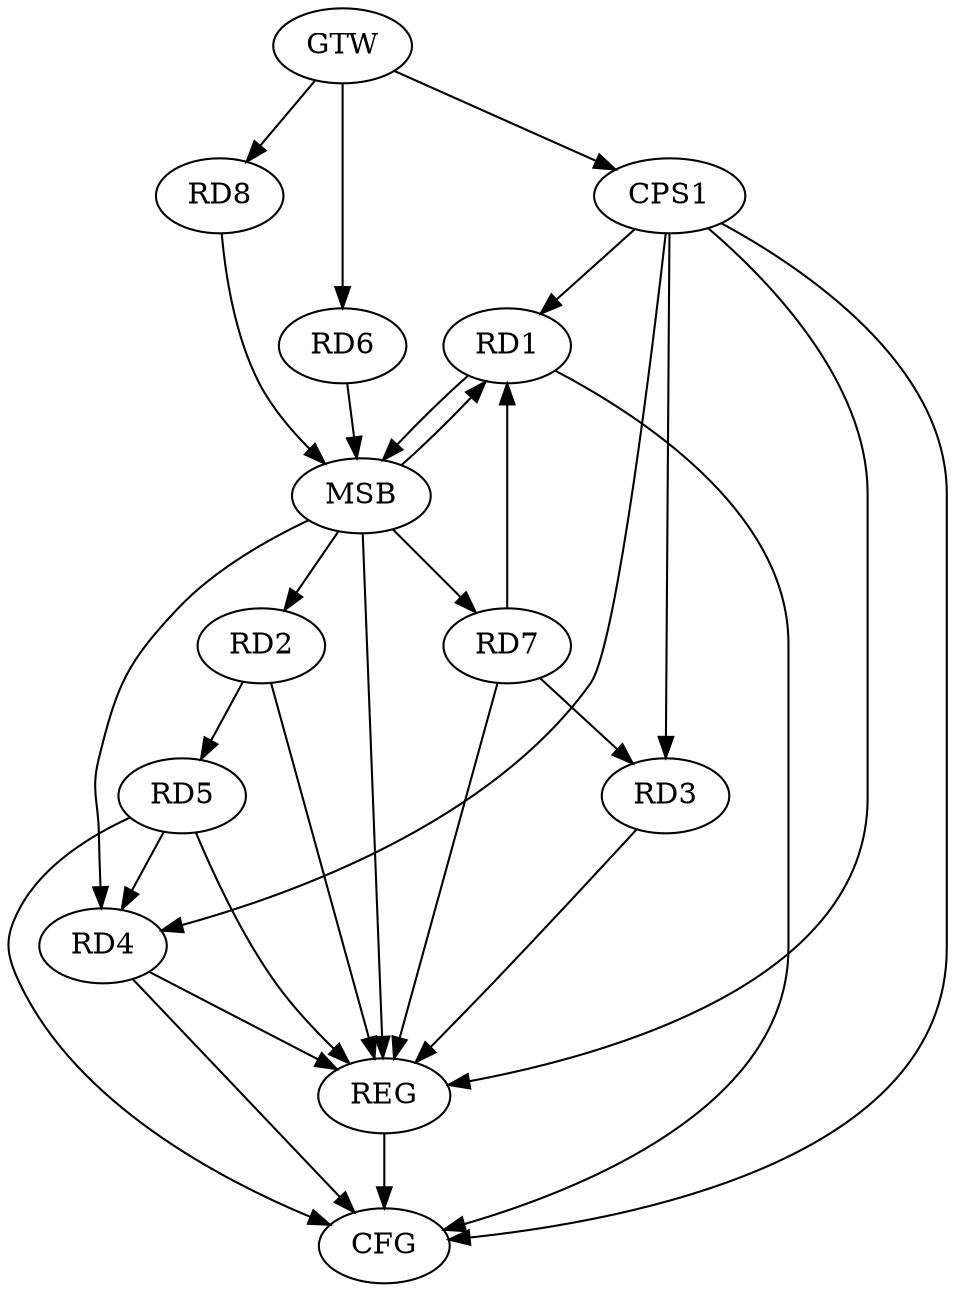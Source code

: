 strict digraph G {
  RD1 [ label="RD1" ];
  RD2 [ label="RD2" ];
  RD3 [ label="RD3" ];
  RD4 [ label="RD4" ];
  RD5 [ label="RD5" ];
  RD6 [ label="RD6" ];
  RD7 [ label="RD7" ];
  RD8 [ label="RD8" ];
  CPS1 [ label="CPS1" ];
  GTW [ label="GTW" ];
  REG [ label="REG" ];
  MSB [ label="MSB" ];
  CFG [ label="CFG" ];
  RD7 -> RD1;
  RD2 -> RD5;
  RD7 -> RD3;
  RD5 -> RD4;
  CPS1 -> RD1;
  CPS1 -> RD3;
  CPS1 -> RD4;
  GTW -> RD6;
  GTW -> RD8;
  GTW -> CPS1;
  RD2 -> REG;
  RD3 -> REG;
  RD4 -> REG;
  RD5 -> REG;
  RD7 -> REG;
  CPS1 -> REG;
  RD1 -> MSB;
  MSB -> REG;
  RD6 -> MSB;
  MSB -> RD1;
  RD8 -> MSB;
  MSB -> RD2;
  MSB -> RD4;
  MSB -> RD7;
  RD4 -> CFG;
  CPS1 -> CFG;
  RD5 -> CFG;
  RD1 -> CFG;
  REG -> CFG;
}
